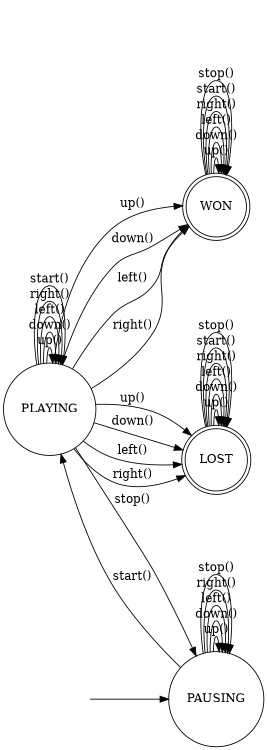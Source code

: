 digraph finite_state_machine {
    rankdir=LR;
    size="8,5"
    node [shape = doublecircle]; WON LOST;
    node [shape = circle]; PLAYING PAUSING;
    node [style = invis]; INITIAL
    INITIAL -> PAUSING;

    WON -> WON [label="up()"];
    WON -> WON [label="down()"];
    WON -> WON [label="left()"];
    WON -> WON [label="right()"];
    WON -> WON [label="start()"];
    WON -> WON [label="stop()"];

    LOST -> LOST [label="up()"];
    LOST -> LOST [label="down()"];
    LOST -> LOST [label="left()"];
    LOST -> LOST [label="right()"];
    LOST -> LOST [label="start()"];
    LOST -> LOST [label="stop()"];

    PAUSING -> PAUSING [label="up()"];
    PAUSING -> PAUSING [label="down()"];
    PAUSING -> PAUSING [label="left()"];
    PAUSING -> PAUSING [label="right()"];
    PAUSING -> PAUSING [label="stop()"];

    PAUSING -> PLAYING [label="start()"];

    PLAYING -> PLAYING [label="up()"];
    PLAYING -> PLAYING [label="down()"];
    PLAYING -> PLAYING [label="left()"];
    PLAYING -> PLAYING [label="right()"];
    PLAYING -> PLAYING [label="start()"];

    PLAYING -> PAUSING [label="stop()"];

    PLAYING -> WON [label="up()"];
    PLAYING -> WON [label="down()"];
    PLAYING -> WON [label="left()"];
    PLAYING -> WON [label="right()"];

    PLAYING -> LOST [label="up()"];
    PLAYING -> LOST [label="down()"];
    PLAYING -> LOST [label="left()"];
    PLAYING -> LOST [label="right()"];
}

